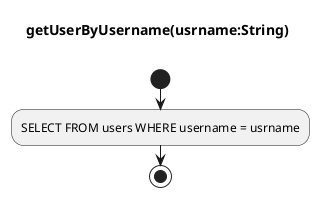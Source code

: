 @startuml
title getUserByUsername(usrname:String) \n
start
  :SELECT FROM users WHERE username = usrname;
stop
@enduml